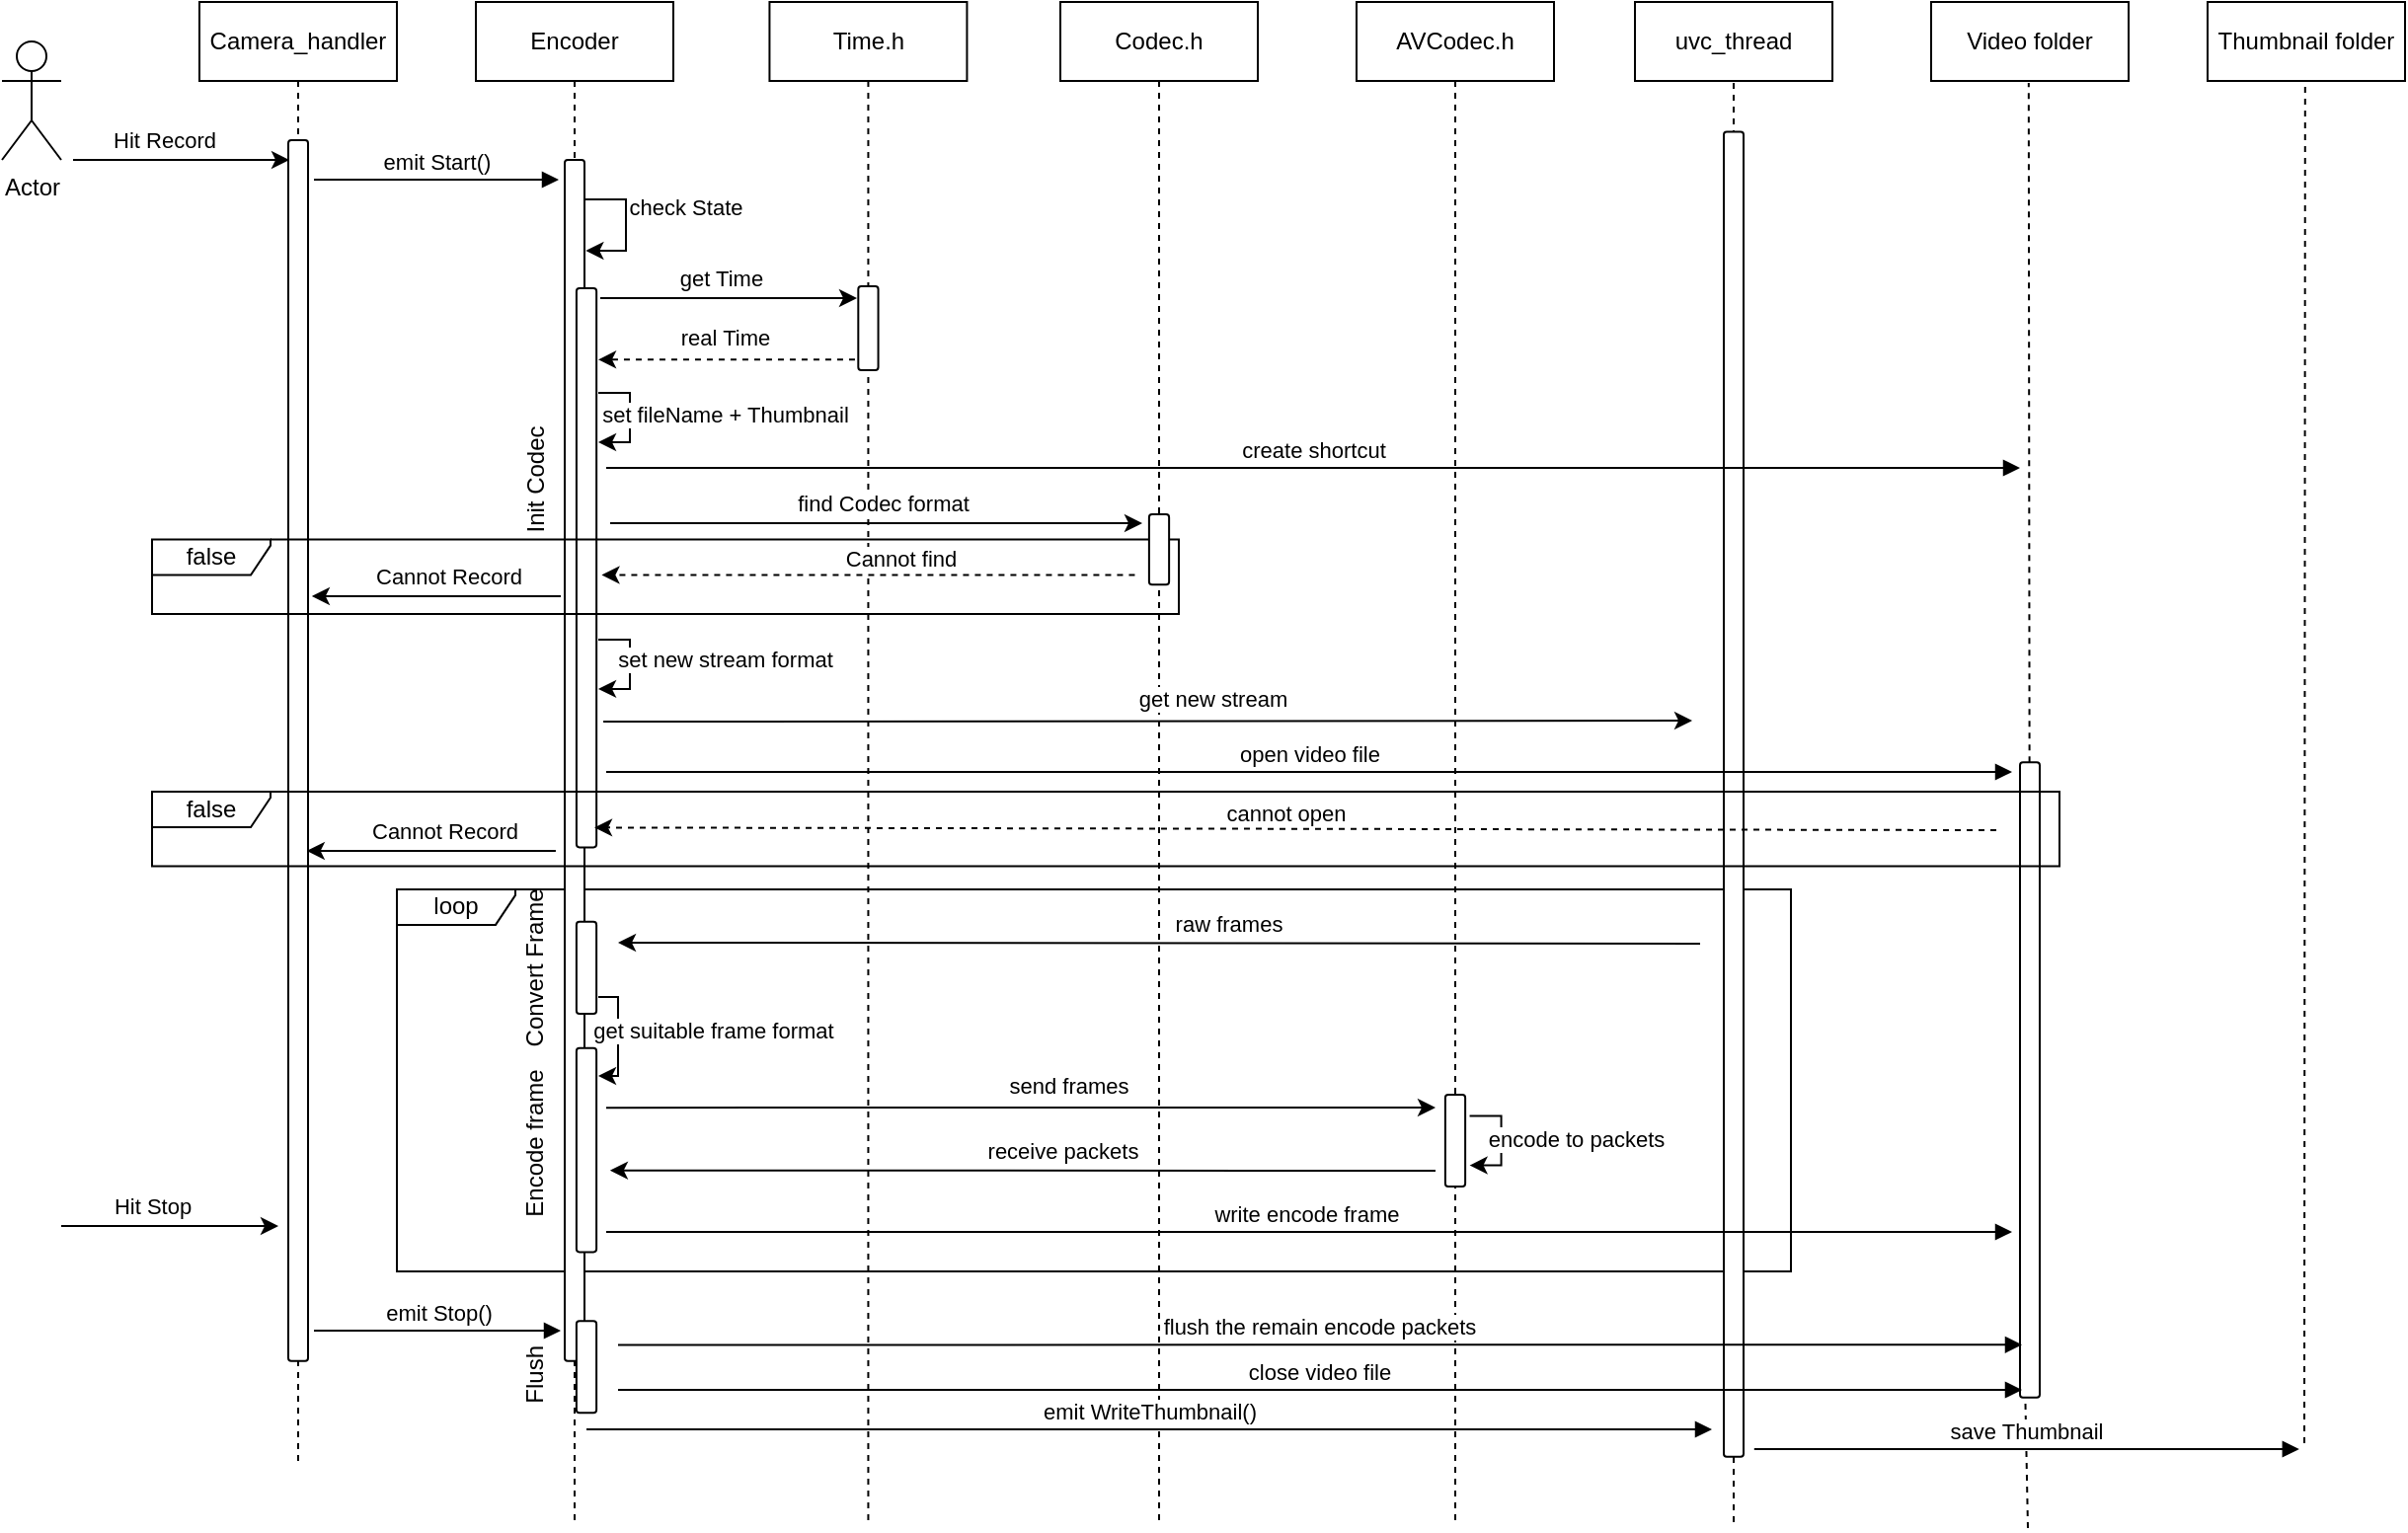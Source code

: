 <mxfile version="21.6.5" type="github">
  <diagram name="Page-1" id="2YBvvXClWsGukQMizWep">
    <mxGraphModel dx="2199" dy="763" grid="1" gridSize="10" guides="1" tooltips="1" connect="1" arrows="1" fold="1" page="1" pageScale="1" pageWidth="850" pageHeight="1100" math="0" shadow="0">
      <root>
        <mxCell id="0" />
        <mxCell id="1" parent="0" />
        <mxCell id="-gSAL9Jtt-5d7RxzYZhq-68" value="loop" style="shape=umlFrame;whiteSpace=wrap;html=1;pointerEvents=0;width=60;height=18;" vertex="1" parent="1">
          <mxGeometry x="-396" y="479.46" width="706" height="193.54" as="geometry" />
        </mxCell>
        <mxCell id="aM9ryv3xv72pqoxQDRHE-1" value="Camera_handler" style="shape=umlLifeline;perimeter=lifelinePerimeter;whiteSpace=wrap;html=1;container=0;dropTarget=0;collapsible=0;recursiveResize=0;outlineConnect=0;portConstraint=eastwest;newEdgeStyle={&quot;edgeStyle&quot;:&quot;elbowEdgeStyle&quot;,&quot;elbow&quot;:&quot;vertical&quot;,&quot;curved&quot;:0,&quot;rounded&quot;:0};" parent="1" vertex="1">
          <mxGeometry x="-496" y="30" width="100" height="740" as="geometry" />
        </mxCell>
        <mxCell id="aM9ryv3xv72pqoxQDRHE-5" value="Encoder" style="shape=umlLifeline;perimeter=lifelinePerimeter;whiteSpace=wrap;html=1;container=0;dropTarget=0;collapsible=0;recursiveResize=0;outlineConnect=0;portConstraint=eastwest;newEdgeStyle={&quot;edgeStyle&quot;:&quot;elbowEdgeStyle&quot;,&quot;elbow&quot;:&quot;vertical&quot;,&quot;curved&quot;:0,&quot;rounded&quot;:0};" parent="1" vertex="1">
          <mxGeometry x="-356" y="30" width="100" height="770" as="geometry" />
        </mxCell>
        <mxCell id="aM9ryv3xv72pqoxQDRHE-7" value="emit Start()" style="html=1;verticalAlign=bottom;endArrow=block;edgeStyle=elbowEdgeStyle;elbow=vertical;curved=0;rounded=0;" parent="1" edge="1">
          <mxGeometry relative="1" as="geometry">
            <mxPoint x="-438" y="120" as="sourcePoint" />
            <Array as="points">
              <mxPoint x="-359" y="120" />
            </Array>
            <mxPoint x="-314" y="120" as="targetPoint" />
          </mxGeometry>
        </mxCell>
        <mxCell id="sDzrNK94HezupOPT1MQw-12" value="uvc_thread" style="rounded=0;whiteSpace=wrap;html=1;" parent="1" vertex="1">
          <mxGeometry x="231" y="30" width="100" height="40" as="geometry" />
        </mxCell>
        <mxCell id="sDzrNK94HezupOPT1MQw-14" value="" style="endArrow=classic;html=1;rounded=0;" parent="1" edge="1">
          <mxGeometry width="50" height="50" relative="1" as="geometry">
            <mxPoint x="-300.5" y="130" as="sourcePoint" />
            <mxPoint x="-300.333" y="156" as="targetPoint" />
            <Array as="points">
              <mxPoint x="-280" y="130" />
              <mxPoint x="-280" y="156" />
            </Array>
          </mxGeometry>
        </mxCell>
        <mxCell id="sDzrNK94HezupOPT1MQw-15" value="check State" style="edgeLabel;html=1;align=center;verticalAlign=middle;resizable=0;points=[];" parent="sDzrNK94HezupOPT1MQw-14" vertex="1" connectable="0">
          <mxGeometry x="0.043" y="1" relative="1" as="geometry">
            <mxPoint x="29" y="-11" as="offset" />
          </mxGeometry>
        </mxCell>
        <mxCell id="sDzrNK94HezupOPT1MQw-26" value="" style="rounded=1;whiteSpace=wrap;html=1;rotation=90;" parent="1" vertex="1">
          <mxGeometry x="-610.17" y="409.16" width="608.35" height="10" as="geometry" />
        </mxCell>
        <mxCell id="sDzrNK94HezupOPT1MQw-27" value="Actor" style="shape=umlActor;verticalLabelPosition=bottom;verticalAlign=top;html=1;outlineConnect=0;" parent="1" vertex="1">
          <mxGeometry x="-596" y="50" width="30" height="60" as="geometry" />
        </mxCell>
        <mxCell id="sDzrNK94HezupOPT1MQw-31" value="" style="rounded=1;whiteSpace=wrap;html=1;rotation=90;" parent="1" vertex="1">
          <mxGeometry x="-755.18" y="404.19" width="618.37" height="10" as="geometry" />
        </mxCell>
        <mxCell id="sDzrNK94HezupOPT1MQw-28" value="" style="endArrow=classic;html=1;rounded=0;" parent="1" edge="1">
          <mxGeometry width="50" height="50" relative="1" as="geometry">
            <mxPoint x="-560" y="110" as="sourcePoint" />
            <mxPoint x="-450.5" y="110" as="targetPoint" />
          </mxGeometry>
        </mxCell>
        <mxCell id="sDzrNK94HezupOPT1MQw-30" value="Hit Record" style="edgeLabel;html=1;align=center;verticalAlign=middle;resizable=0;points=[];" parent="sDzrNK94HezupOPT1MQw-28" vertex="1" connectable="0">
          <mxGeometry x="-0.16" y="-1" relative="1" as="geometry">
            <mxPoint y="-11" as="offset" />
          </mxGeometry>
        </mxCell>
        <mxCell id="sDzrNK94HezupOPT1MQw-33" value="" style="endArrow=classic;html=1;rounded=0;" parent="1" edge="1">
          <mxGeometry width="50" height="50" relative="1" as="geometry">
            <mxPoint x="-566" y="650" as="sourcePoint" />
            <mxPoint x="-456" y="650" as="targetPoint" />
          </mxGeometry>
        </mxCell>
        <mxCell id="sDzrNK94HezupOPT1MQw-34" value="Hit Stop" style="edgeLabel;html=1;align=center;verticalAlign=middle;resizable=0;points=[];" parent="sDzrNK94HezupOPT1MQw-33" vertex="1" connectable="0">
          <mxGeometry x="-0.16" y="-1" relative="1" as="geometry">
            <mxPoint y="-11" as="offset" />
          </mxGeometry>
        </mxCell>
        <mxCell id="sDzrNK94HezupOPT1MQw-35" value="emit Stop()" style="html=1;verticalAlign=bottom;endArrow=block;edgeStyle=elbowEdgeStyle;elbow=vertical;curved=0;rounded=0;" parent="1" edge="1">
          <mxGeometry relative="1" as="geometry">
            <mxPoint x="-438" y="703" as="sourcePoint" />
            <Array as="points">
              <mxPoint x="-358" y="703" />
            </Array>
            <mxPoint x="-313" y="703" as="targetPoint" />
          </mxGeometry>
        </mxCell>
        <mxCell id="sDzrNK94HezupOPT1MQw-40" value="Video folder" style="rounded=0;whiteSpace=wrap;html=1;" parent="1" vertex="1">
          <mxGeometry x="381" y="30" width="100" height="40" as="geometry" />
        </mxCell>
        <mxCell id="sDzrNK94HezupOPT1MQw-41" value="Thumbnail folder" style="rounded=0;whiteSpace=wrap;html=1;" parent="1" vertex="1">
          <mxGeometry x="521" y="30" width="100" height="40" as="geometry" />
        </mxCell>
        <mxCell id="sDzrNK94HezupOPT1MQw-42" value="" style="endArrow=none;dashed=1;html=1;rounded=0;entryX=0.5;entryY=1;entryDx=0;entryDy=0;" parent="1" source="sDzrNK94HezupOPT1MQw-46" edge="1">
          <mxGeometry width="50" height="50" relative="1" as="geometry">
            <mxPoint x="430" y="760" as="sourcePoint" />
            <mxPoint x="430.41" y="70.94" as="targetPoint" />
          </mxGeometry>
        </mxCell>
        <mxCell id="sDzrNK94HezupOPT1MQw-43" value="" style="endArrow=none;dashed=1;html=1;rounded=0;entryX=0.5;entryY=1;entryDx=0;entryDy=0;" parent="1" edge="1">
          <mxGeometry width="50" height="50" relative="1" as="geometry">
            <mxPoint x="570" y="760" as="sourcePoint" />
            <mxPoint x="570.41" y="70.94" as="targetPoint" />
          </mxGeometry>
        </mxCell>
        <mxCell id="sDzrNK94HezupOPT1MQw-51" value="" style="endArrow=classic;html=1;rounded=0;" parent="1" edge="1">
          <mxGeometry width="50" height="50" relative="1" as="geometry">
            <mxPoint x="-293" y="180" as="sourcePoint" />
            <mxPoint x="-163" y="180" as="targetPoint" />
          </mxGeometry>
        </mxCell>
        <mxCell id="sDzrNK94HezupOPT1MQw-52" value="get Time" style="edgeLabel;html=1;align=center;verticalAlign=middle;resizable=0;points=[];" parent="sDzrNK94HezupOPT1MQw-51" vertex="1" connectable="0">
          <mxGeometry x="-0.301" y="-2" relative="1" as="geometry">
            <mxPoint x="15" y="-12" as="offset" />
          </mxGeometry>
        </mxCell>
        <mxCell id="sDzrNK94HezupOPT1MQw-55" value="" style="endArrow=classic;html=1;rounded=0;" parent="1" edge="1">
          <mxGeometry width="50" height="50" relative="1" as="geometry">
            <mxPoint x="264.01" y="507" as="sourcePoint" />
            <mxPoint x="-283.99" y="506.49" as="targetPoint" />
          </mxGeometry>
        </mxCell>
        <mxCell id="sDzrNK94HezupOPT1MQw-56" value="raw frames" style="edgeLabel;html=1;align=center;verticalAlign=middle;resizable=0;points=[];" parent="sDzrNK94HezupOPT1MQw-55" vertex="1" connectable="0">
          <mxGeometry x="-0.301" y="-2" relative="1" as="geometry">
            <mxPoint x="-48" y="-8" as="offset" />
          </mxGeometry>
        </mxCell>
        <mxCell id="-gSAL9Jtt-5d7RxzYZhq-8" value="Time.h" style="shape=umlLifeline;perimeter=lifelinePerimeter;whiteSpace=wrap;html=1;container=0;dropTarget=0;collapsible=0;recursiveResize=0;outlineConnect=0;portConstraint=eastwest;newEdgeStyle={&quot;edgeStyle&quot;:&quot;elbowEdgeStyle&quot;,&quot;elbow&quot;:&quot;vertical&quot;,&quot;curved&quot;:0,&quot;rounded&quot;:0};" vertex="1" parent="1">
          <mxGeometry x="-207.28" y="30" width="100" height="770" as="geometry" />
        </mxCell>
        <mxCell id="-gSAL9Jtt-5d7RxzYZhq-10" value="" style="rounded=1;whiteSpace=wrap;html=1;rotation=90;" vertex="1" parent="1">
          <mxGeometry x="-441.61" y="311.51" width="283.26" height="10.12" as="geometry" />
        </mxCell>
        <mxCell id="-gSAL9Jtt-5d7RxzYZhq-12" value="" style="rounded=1;whiteSpace=wrap;html=1;rotation=90;" vertex="1" parent="1">
          <mxGeometry x="-178.54" y="190.14" width="42.52" height="10.12" as="geometry" />
        </mxCell>
        <mxCell id="-gSAL9Jtt-5d7RxzYZhq-14" value="Init Codec" style="text;html=1;strokeColor=none;fillColor=none;align=center;verticalAlign=middle;whiteSpace=wrap;rounded=0;rotation=-90;" vertex="1" parent="1">
          <mxGeometry x="-356" y="256.75" width="60" height="30" as="geometry" />
        </mxCell>
        <mxCell id="-gSAL9Jtt-5d7RxzYZhq-28" value="" style="endArrow=classic;html=1;rounded=0;dashed=1;" edge="1" parent="1">
          <mxGeometry width="50" height="50" relative="1" as="geometry">
            <mxPoint x="-164.02" y="211.15" as="sourcePoint" />
            <mxPoint x="-293.996" y="211.15" as="targetPoint" />
          </mxGeometry>
        </mxCell>
        <mxCell id="-gSAL9Jtt-5d7RxzYZhq-29" value="real Time" style="edgeLabel;html=1;align=center;verticalAlign=middle;resizable=0;points=[];" vertex="1" connectable="0" parent="-gSAL9Jtt-5d7RxzYZhq-28">
          <mxGeometry x="-0.301" y="-2" relative="1" as="geometry">
            <mxPoint x="-21" y="-9" as="offset" />
          </mxGeometry>
        </mxCell>
        <mxCell id="-gSAL9Jtt-5d7RxzYZhq-30" value="" style="endArrow=classic;html=1;rounded=0;" edge="1" parent="1">
          <mxGeometry width="50" height="50" relative="1" as="geometry">
            <mxPoint x="-294" y="228" as="sourcePoint" />
            <mxPoint x="-294" y="253" as="targetPoint" />
            <Array as="points">
              <mxPoint x="-278" y="228" />
              <mxPoint x="-278" y="253" />
            </Array>
          </mxGeometry>
        </mxCell>
        <mxCell id="-gSAL9Jtt-5d7RxzYZhq-39" value="set fileName + Thumbnail" style="edgeLabel;html=1;align=center;verticalAlign=middle;resizable=0;points=[];" vertex="1" connectable="0" parent="-gSAL9Jtt-5d7RxzYZhq-30">
          <mxGeometry x="-0.064" y="-1" relative="1" as="geometry">
            <mxPoint x="49" as="offset" />
          </mxGeometry>
        </mxCell>
        <mxCell id="-gSAL9Jtt-5d7RxzYZhq-33" value="Codec.h" style="shape=umlLifeline;perimeter=lifelinePerimeter;whiteSpace=wrap;html=1;container=0;dropTarget=0;collapsible=0;recursiveResize=0;outlineConnect=0;portConstraint=eastwest;newEdgeStyle={&quot;edgeStyle&quot;:&quot;elbowEdgeStyle&quot;,&quot;elbow&quot;:&quot;vertical&quot;,&quot;curved&quot;:0,&quot;rounded&quot;:0};" vertex="1" parent="1">
          <mxGeometry x="-60" y="30" width="100" height="770" as="geometry" />
        </mxCell>
        <mxCell id="-gSAL9Jtt-5d7RxzYZhq-36" value="" style="endArrow=none;dashed=1;html=1;rounded=0;entryX=0.5;entryY=1;entryDx=0;entryDy=0;" edge="1" parent="1">
          <mxGeometry width="50" height="50" relative="1" as="geometry">
            <mxPoint x="281" y="800" as="sourcePoint" />
            <mxPoint x="280.99" y="70.94" as="targetPoint" />
          </mxGeometry>
        </mxCell>
        <mxCell id="sDzrNK94HezupOPT1MQw-37" value="" style="rounded=1;whiteSpace=wrap;html=1;rotation=90;" parent="1" vertex="1">
          <mxGeometry x="-54.59" y="426.3" width="671.17" height="10" as="geometry" />
        </mxCell>
        <mxCell id="sDzrNK94HezupOPT1MQw-50" value="create shortcut" style="html=1;verticalAlign=bottom;endArrow=block;edgeStyle=elbowEdgeStyle;elbow=vertical;curved=0;rounded=0;" parent="1" edge="1">
          <mxGeometry relative="1" as="geometry">
            <mxPoint x="-290" y="266" as="sourcePoint" />
            <Array as="points" />
            <mxPoint x="426" y="266" as="targetPoint" />
          </mxGeometry>
        </mxCell>
        <mxCell id="-gSAL9Jtt-5d7RxzYZhq-40" value="" style="endArrow=classic;html=1;rounded=0;" edge="1" parent="1">
          <mxGeometry width="50" height="50" relative="1" as="geometry">
            <mxPoint x="-288" y="294" as="sourcePoint" />
            <mxPoint x="-18.5" y="294" as="targetPoint" />
          </mxGeometry>
        </mxCell>
        <mxCell id="-gSAL9Jtt-5d7RxzYZhq-41" value="find Codec format" style="edgeLabel;html=1;align=center;verticalAlign=middle;resizable=0;points=[];" vertex="1" connectable="0" parent="-gSAL9Jtt-5d7RxzYZhq-40">
          <mxGeometry x="-0.301" y="-2" relative="1" as="geometry">
            <mxPoint x="44" y="-12" as="offset" />
          </mxGeometry>
        </mxCell>
        <mxCell id="-gSAL9Jtt-5d7RxzYZhq-45" value="" style="endArrow=classic;html=1;rounded=0;dashed=1;" edge="1" parent="1">
          <mxGeometry width="50" height="50" relative="1" as="geometry">
            <mxPoint x="-22.28" y="320.24" as="sourcePoint" />
            <mxPoint x="-292.28" y="320.24" as="targetPoint" />
          </mxGeometry>
        </mxCell>
        <mxCell id="-gSAL9Jtt-5d7RxzYZhq-46" value="Cannot find" style="edgeLabel;html=1;align=center;verticalAlign=middle;resizable=0;points=[];" vertex="1" connectable="0" parent="-gSAL9Jtt-5d7RxzYZhq-45">
          <mxGeometry x="-0.301" y="-2" relative="1" as="geometry">
            <mxPoint x="-24" y="-6" as="offset" />
          </mxGeometry>
        </mxCell>
        <mxCell id="-gSAL9Jtt-5d7RxzYZhq-47" value="" style="endArrow=classic;html=1;rounded=0;" edge="1" parent="1">
          <mxGeometry width="50" height="50" relative="1" as="geometry">
            <mxPoint x="-313" y="331" as="sourcePoint" />
            <mxPoint x="-439.071" y="331" as="targetPoint" />
          </mxGeometry>
        </mxCell>
        <mxCell id="-gSAL9Jtt-5d7RxzYZhq-48" value="Cannot Record" style="edgeLabel;html=1;align=center;verticalAlign=middle;resizable=0;points=[];" vertex="1" connectable="0" parent="-gSAL9Jtt-5d7RxzYZhq-47">
          <mxGeometry x="0.318" relative="1" as="geometry">
            <mxPoint x="26" y="-10" as="offset" />
          </mxGeometry>
        </mxCell>
        <mxCell id="-gSAL9Jtt-5d7RxzYZhq-49" value="" style="endArrow=classic;html=1;rounded=0;" edge="1" parent="1">
          <mxGeometry width="50" height="50" relative="1" as="geometry">
            <mxPoint x="-294" y="352.94" as="sourcePoint" />
            <mxPoint x="-294" y="377.94" as="targetPoint" />
            <Array as="points">
              <mxPoint x="-278" y="352.94" />
              <mxPoint x="-278" y="377.94" />
            </Array>
          </mxGeometry>
        </mxCell>
        <mxCell id="-gSAL9Jtt-5d7RxzYZhq-50" value="set new stream format" style="edgeLabel;html=1;align=center;verticalAlign=middle;resizable=0;points=[];" vertex="1" connectable="0" parent="-gSAL9Jtt-5d7RxzYZhq-49">
          <mxGeometry x="-0.064" y="-1" relative="1" as="geometry">
            <mxPoint x="49" y="-1" as="offset" />
          </mxGeometry>
        </mxCell>
        <mxCell id="-gSAL9Jtt-5d7RxzYZhq-51" value="" style="endArrow=classic;html=1;rounded=0;exitX=0.855;exitY=-0.145;exitDx=0;exitDy=0;exitPerimeter=0;" edge="1" parent="1">
          <mxGeometry width="50" height="50" relative="1" as="geometry">
            <mxPoint x="-291.473" y="394.515" as="sourcePoint" />
            <mxPoint x="260" y="394" as="targetPoint" />
          </mxGeometry>
        </mxCell>
        <mxCell id="-gSAL9Jtt-5d7RxzYZhq-52" value="get new stream" style="edgeLabel;html=1;align=center;verticalAlign=middle;resizable=0;points=[];" vertex="1" connectable="0" parent="-gSAL9Jtt-5d7RxzYZhq-51">
          <mxGeometry x="0.137" y="-2" relative="1" as="geometry">
            <mxPoint x="-5" y="-13" as="offset" />
          </mxGeometry>
        </mxCell>
        <mxCell id="-gSAL9Jtt-5d7RxzYZhq-53" value="false" style="shape=umlFrame;whiteSpace=wrap;html=1;pointerEvents=0;width=60;height=18;" vertex="1" parent="1">
          <mxGeometry x="-520" y="302.3" width="520" height="37.7" as="geometry" />
        </mxCell>
        <mxCell id="-gSAL9Jtt-5d7RxzYZhq-42" value="" style="rounded=1;whiteSpace=wrap;html=1;rotation=90;" vertex="1" parent="1">
          <mxGeometry x="-27.81" y="302.3" width="35.63" height="10.12" as="geometry" />
        </mxCell>
        <mxCell id="-gSAL9Jtt-5d7RxzYZhq-54" value="" style="rounded=1;whiteSpace=wrap;html=1;rotation=90;" vertex="1" parent="1">
          <mxGeometry x="-323.27" y="514.15" width="46.55" height="10.12" as="geometry" />
        </mxCell>
        <mxCell id="-gSAL9Jtt-5d7RxzYZhq-55" value="Convert Frame" style="text;html=1;strokeColor=none;fillColor=none;align=center;verticalAlign=middle;whiteSpace=wrap;rounded=0;rotation=-90;" vertex="1" parent="1">
          <mxGeometry x="-368" y="504.21" width="84" height="30" as="geometry" />
        </mxCell>
        <mxCell id="-gSAL9Jtt-5d7RxzYZhq-56" value="" style="rounded=1;whiteSpace=wrap;html=1;rotation=90;" vertex="1" parent="1">
          <mxGeometry x="-351.63" y="606.51" width="103.27" height="10.12" as="geometry" />
        </mxCell>
        <mxCell id="-gSAL9Jtt-5d7RxzYZhq-57" value="" style="endArrow=classic;html=1;rounded=0;" edge="1" parent="1">
          <mxGeometry width="50" height="50" relative="1" as="geometry">
            <mxPoint x="-294" y="534" as="sourcePoint" />
            <mxPoint x="-294" y="574" as="targetPoint" />
            <Array as="points">
              <mxPoint x="-284" y="534" />
              <mxPoint x="-284" y="574" />
            </Array>
          </mxGeometry>
        </mxCell>
        <mxCell id="-gSAL9Jtt-5d7RxzYZhq-58" value="get suitable frame format" style="edgeLabel;html=1;align=center;verticalAlign=middle;resizable=0;points=[];" vertex="1" connectable="0" parent="-gSAL9Jtt-5d7RxzYZhq-57">
          <mxGeometry x="-0.064" y="-1" relative="1" as="geometry">
            <mxPoint x="49" y="-1" as="offset" />
          </mxGeometry>
        </mxCell>
        <mxCell id="-gSAL9Jtt-5d7RxzYZhq-59" value="" style="endArrow=none;dashed=1;html=1;rounded=0;entryX=0.5;entryY=1;entryDx=0;entryDy=0;" edge="1" parent="1">
          <mxGeometry width="50" height="50" relative="1" as="geometry">
            <mxPoint x="430" y="803" as="sourcePoint" />
            <mxPoint x="425.995" y="600.85" as="targetPoint" />
          </mxGeometry>
        </mxCell>
        <mxCell id="sDzrNK94HezupOPT1MQw-46" value="" style="rounded=1;whiteSpace=wrap;html=1;rotation=90;" parent="1" vertex="1">
          <mxGeometry x="270.14" y="571" width="321.71" height="10" as="geometry" />
        </mxCell>
        <mxCell id="-gSAL9Jtt-5d7RxzYZhq-60" value="open video file" style="html=1;verticalAlign=bottom;endArrow=block;edgeStyle=elbowEdgeStyle;elbow=vertical;curved=0;rounded=0;" edge="1" parent="1">
          <mxGeometry relative="1" as="geometry">
            <mxPoint x="-290" y="420" as="sourcePoint" />
            <Array as="points">
              <mxPoint x="-196" y="420.0" />
            </Array>
            <mxPoint x="422" y="420" as="targetPoint" />
          </mxGeometry>
        </mxCell>
        <mxCell id="-gSAL9Jtt-5d7RxzYZhq-61" value="Encode frame" style="text;html=1;strokeColor=none;fillColor=none;align=center;verticalAlign=middle;whiteSpace=wrap;rounded=0;rotation=-90;" vertex="1" parent="1">
          <mxGeometry x="-368" y="593" width="84" height="30" as="geometry" />
        </mxCell>
        <mxCell id="-gSAL9Jtt-5d7RxzYZhq-62" value="AVCodec.h" style="shape=umlLifeline;perimeter=lifelinePerimeter;whiteSpace=wrap;html=1;container=0;dropTarget=0;collapsible=0;recursiveResize=0;outlineConnect=0;portConstraint=eastwest;newEdgeStyle={&quot;edgeStyle&quot;:&quot;elbowEdgeStyle&quot;,&quot;elbow&quot;:&quot;vertical&quot;,&quot;curved&quot;:0,&quot;rounded&quot;:0};" vertex="1" parent="1">
          <mxGeometry x="90" y="30" width="100" height="770" as="geometry" />
        </mxCell>
        <mxCell id="-gSAL9Jtt-5d7RxzYZhq-63" value="" style="endArrow=classic;html=1;rounded=0;exitX=0.855;exitY=-0.145;exitDx=0;exitDy=0;exitPerimeter=0;" edge="1" parent="1">
          <mxGeometry width="50" height="50" relative="1" as="geometry">
            <mxPoint x="-290.003" y="590.065" as="sourcePoint" />
            <mxPoint x="130" y="590" as="targetPoint" />
          </mxGeometry>
        </mxCell>
        <mxCell id="-gSAL9Jtt-5d7RxzYZhq-64" value="send frames" style="edgeLabel;html=1;align=center;verticalAlign=middle;resizable=0;points=[];" vertex="1" connectable="0" parent="-gSAL9Jtt-5d7RxzYZhq-63">
          <mxGeometry x="0.137" y="-2" relative="1" as="geometry">
            <mxPoint x="-5" y="-13" as="offset" />
          </mxGeometry>
        </mxCell>
        <mxCell id="-gSAL9Jtt-5d7RxzYZhq-65" value="" style="rounded=1;whiteSpace=wrap;html=1;rotation=90;" vertex="1" parent="1">
          <mxGeometry x="116.72" y="601.72" width="46.56" height="10.12" as="geometry" />
        </mxCell>
        <mxCell id="-gSAL9Jtt-5d7RxzYZhq-66" value="" style="endArrow=classic;html=1;rounded=0;" edge="1" parent="1">
          <mxGeometry width="50" height="50" relative="1" as="geometry">
            <mxPoint x="130" y="622" as="sourcePoint" />
            <mxPoint x="-288.06" y="621.82" as="targetPoint" />
          </mxGeometry>
        </mxCell>
        <mxCell id="-gSAL9Jtt-5d7RxzYZhq-67" value="receive packets" style="edgeLabel;html=1;align=center;verticalAlign=middle;resizable=0;points=[];" vertex="1" connectable="0" parent="-gSAL9Jtt-5d7RxzYZhq-66">
          <mxGeometry x="0.137" y="-2" relative="1" as="geometry">
            <mxPoint x="48" y="-8" as="offset" />
          </mxGeometry>
        </mxCell>
        <mxCell id="-gSAL9Jtt-5d7RxzYZhq-69" value="write encode frame&amp;nbsp;" style="html=1;verticalAlign=bottom;endArrow=block;edgeStyle=elbowEdgeStyle;elbow=vertical;curved=0;rounded=0;" edge="1" parent="1">
          <mxGeometry relative="1" as="geometry">
            <mxPoint x="-290" y="653" as="sourcePoint" />
            <Array as="points">
              <mxPoint x="-196" y="653" />
            </Array>
            <mxPoint x="422" y="653" as="targetPoint" />
            <mxPoint as="offset" />
          </mxGeometry>
        </mxCell>
        <mxCell id="sDzrNK94HezupOPT1MQw-36" value="emit WriteThumbnail()" style="html=1;verticalAlign=bottom;endArrow=block;edgeStyle=elbowEdgeStyle;elbow=vertical;curved=0;rounded=0;" parent="1" edge="1">
          <mxGeometry relative="1" as="geometry">
            <mxPoint x="-300" y="753" as="sourcePoint" />
            <Array as="points">
              <mxPoint x="-204" y="753" />
            </Array>
            <mxPoint x="270" y="753" as="targetPoint" />
          </mxGeometry>
        </mxCell>
        <mxCell id="sDzrNK94HezupOPT1MQw-44" value="save Thumbnail" style="html=1;verticalAlign=bottom;endArrow=block;edgeStyle=elbowEdgeStyle;elbow=vertical;curved=0;rounded=0;" parent="1" edge="1">
          <mxGeometry relative="1" as="geometry">
            <mxPoint x="291.4" y="763" as="sourcePoint" />
            <Array as="points">
              <mxPoint x="387.4" y="763" />
            </Array>
            <mxPoint x="567.4" y="763" as="targetPoint" />
          </mxGeometry>
        </mxCell>
        <mxCell id="-gSAL9Jtt-5d7RxzYZhq-70" value="" style="endArrow=classic;html=1;rounded=0;" edge="1" parent="1">
          <mxGeometry width="50" height="50" relative="1" as="geometry">
            <mxPoint x="147.28" y="594.28" as="sourcePoint" />
            <mxPoint x="147.28" y="619.28" as="targetPoint" />
            <Array as="points">
              <mxPoint x="163.28" y="594.28" />
              <mxPoint x="163.28" y="619.28" />
            </Array>
          </mxGeometry>
        </mxCell>
        <mxCell id="-gSAL9Jtt-5d7RxzYZhq-71" value="encode to packets" style="edgeLabel;html=1;align=center;verticalAlign=middle;resizable=0;points=[];" vertex="1" connectable="0" parent="-gSAL9Jtt-5d7RxzYZhq-70">
          <mxGeometry x="-0.064" y="-1" relative="1" as="geometry">
            <mxPoint x="38" y="1" as="offset" />
          </mxGeometry>
        </mxCell>
        <mxCell id="-gSAL9Jtt-5d7RxzYZhq-72" value="" style="rounded=1;whiteSpace=wrap;html=1;rotation=90;" vertex="1" parent="1">
          <mxGeometry x="-323.22" y="716.3" width="46.45" height="10.12" as="geometry" />
        </mxCell>
        <mxCell id="-gSAL9Jtt-5d7RxzYZhq-74" value="Flush" style="text;html=1;strokeColor=none;fillColor=none;align=center;verticalAlign=middle;whiteSpace=wrap;rounded=0;rotation=-90;" vertex="1" parent="1">
          <mxGeometry x="-368" y="710.15" width="84" height="30" as="geometry" />
        </mxCell>
        <mxCell id="-gSAL9Jtt-5d7RxzYZhq-75" value="flush the remain encode packets" style="html=1;verticalAlign=bottom;endArrow=block;edgeStyle=elbowEdgeStyle;elbow=vertical;curved=0;rounded=0;" edge="1" parent="1">
          <mxGeometry relative="1" as="geometry">
            <mxPoint x="-284" y="710.21" as="sourcePoint" />
            <Array as="points">
              <mxPoint x="-182" y="710.15" />
            </Array>
            <mxPoint x="426.99" y="710.21" as="targetPoint" />
          </mxGeometry>
        </mxCell>
        <mxCell id="-gSAL9Jtt-5d7RxzYZhq-76" value="close video file" style="html=1;verticalAlign=bottom;endArrow=block;edgeStyle=elbowEdgeStyle;elbow=vertical;curved=0;rounded=0;" edge="1" parent="1">
          <mxGeometry relative="1" as="geometry">
            <mxPoint x="-284" y="733.06" as="sourcePoint" />
            <Array as="points">
              <mxPoint x="-182" y="733.0" />
            </Array>
            <mxPoint x="426.99" y="733.06" as="targetPoint" />
          </mxGeometry>
        </mxCell>
        <mxCell id="-gSAL9Jtt-5d7RxzYZhq-77" value="" style="endArrow=classic;html=1;rounded=0;dashed=1;" edge="1" parent="1">
          <mxGeometry width="50" height="50" relative="1" as="geometry">
            <mxPoint x="414" y="449.52" as="sourcePoint" />
            <mxPoint x="-296" y="448.17" as="targetPoint" />
          </mxGeometry>
        </mxCell>
        <mxCell id="-gSAL9Jtt-5d7RxzYZhq-78" value="cannot open" style="edgeLabel;html=1;align=center;verticalAlign=middle;resizable=0;points=[];" vertex="1" connectable="0" parent="-gSAL9Jtt-5d7RxzYZhq-77">
          <mxGeometry x="-0.301" y="-2" relative="1" as="geometry">
            <mxPoint x="-112" y="-6" as="offset" />
          </mxGeometry>
        </mxCell>
        <mxCell id="-gSAL9Jtt-5d7RxzYZhq-79" value="false" style="shape=umlFrame;whiteSpace=wrap;html=1;pointerEvents=0;width=60;height=18;" vertex="1" parent="1">
          <mxGeometry x="-520" y="430" width="966" height="37.7" as="geometry" />
        </mxCell>
        <mxCell id="-gSAL9Jtt-5d7RxzYZhq-80" value="" style="endArrow=classic;html=1;rounded=0;" edge="1" parent="1">
          <mxGeometry width="50" height="50" relative="1" as="geometry">
            <mxPoint x="-315.54" y="460" as="sourcePoint" />
            <mxPoint x="-441.611" y="460" as="targetPoint" />
          </mxGeometry>
        </mxCell>
        <mxCell id="-gSAL9Jtt-5d7RxzYZhq-81" value="Cannot Record" style="edgeLabel;html=1;align=center;verticalAlign=middle;resizable=0;points=[];" vertex="1" connectable="0" parent="-gSAL9Jtt-5d7RxzYZhq-80">
          <mxGeometry x="0.318" relative="1" as="geometry">
            <mxPoint x="26" y="-10" as="offset" />
          </mxGeometry>
        </mxCell>
      </root>
    </mxGraphModel>
  </diagram>
</mxfile>
